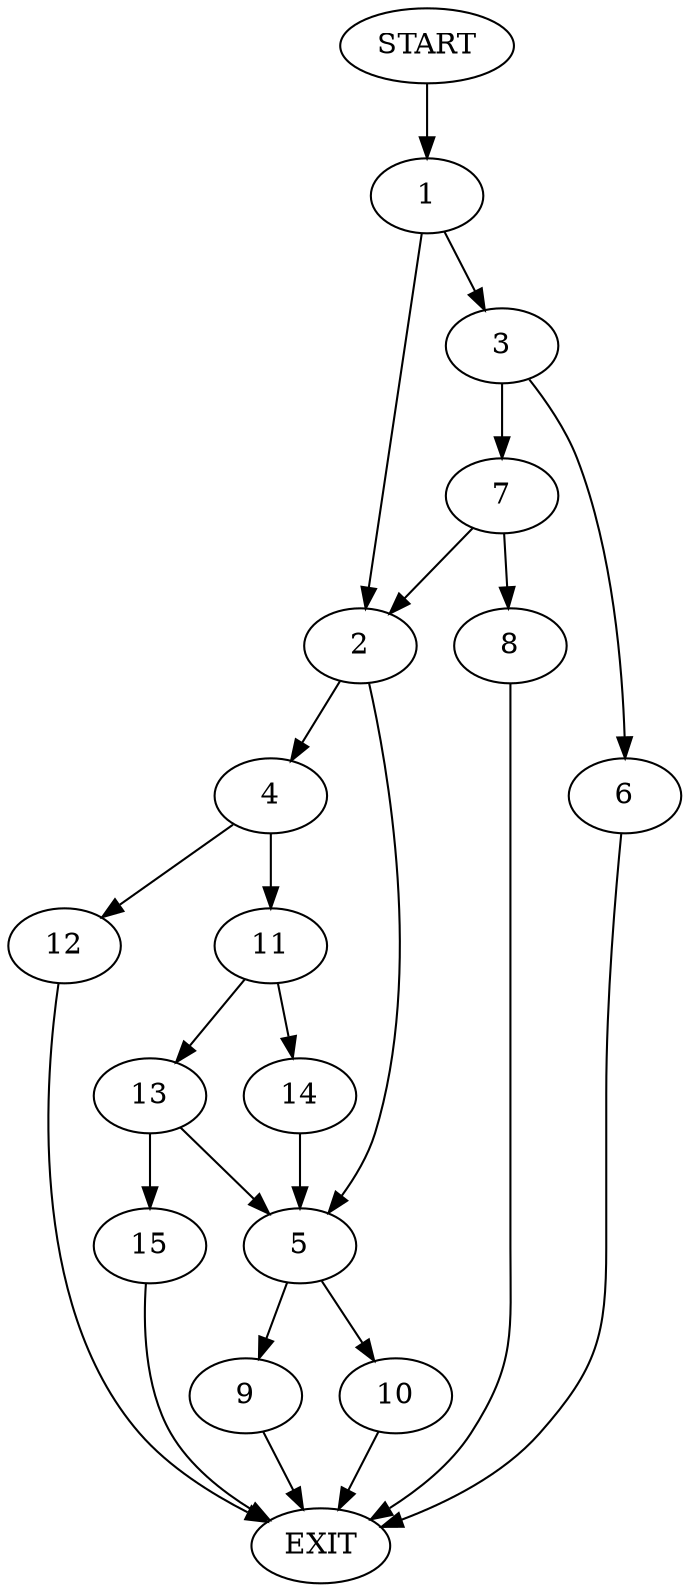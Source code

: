 digraph {
0 [label="START"]
16 [label="EXIT"]
0 -> 1
1 -> 2
1 -> 3
2 -> 4
2 -> 5
3 -> 6
3 -> 7
6 -> 16
7 -> 2
7 -> 8
8 -> 16
5 -> 9
5 -> 10
4 -> 11
4 -> 12
11 -> 13
11 -> 14
12 -> 16
14 -> 5
13 -> 15
13 -> 5
15 -> 16
9 -> 16
10 -> 16
}
